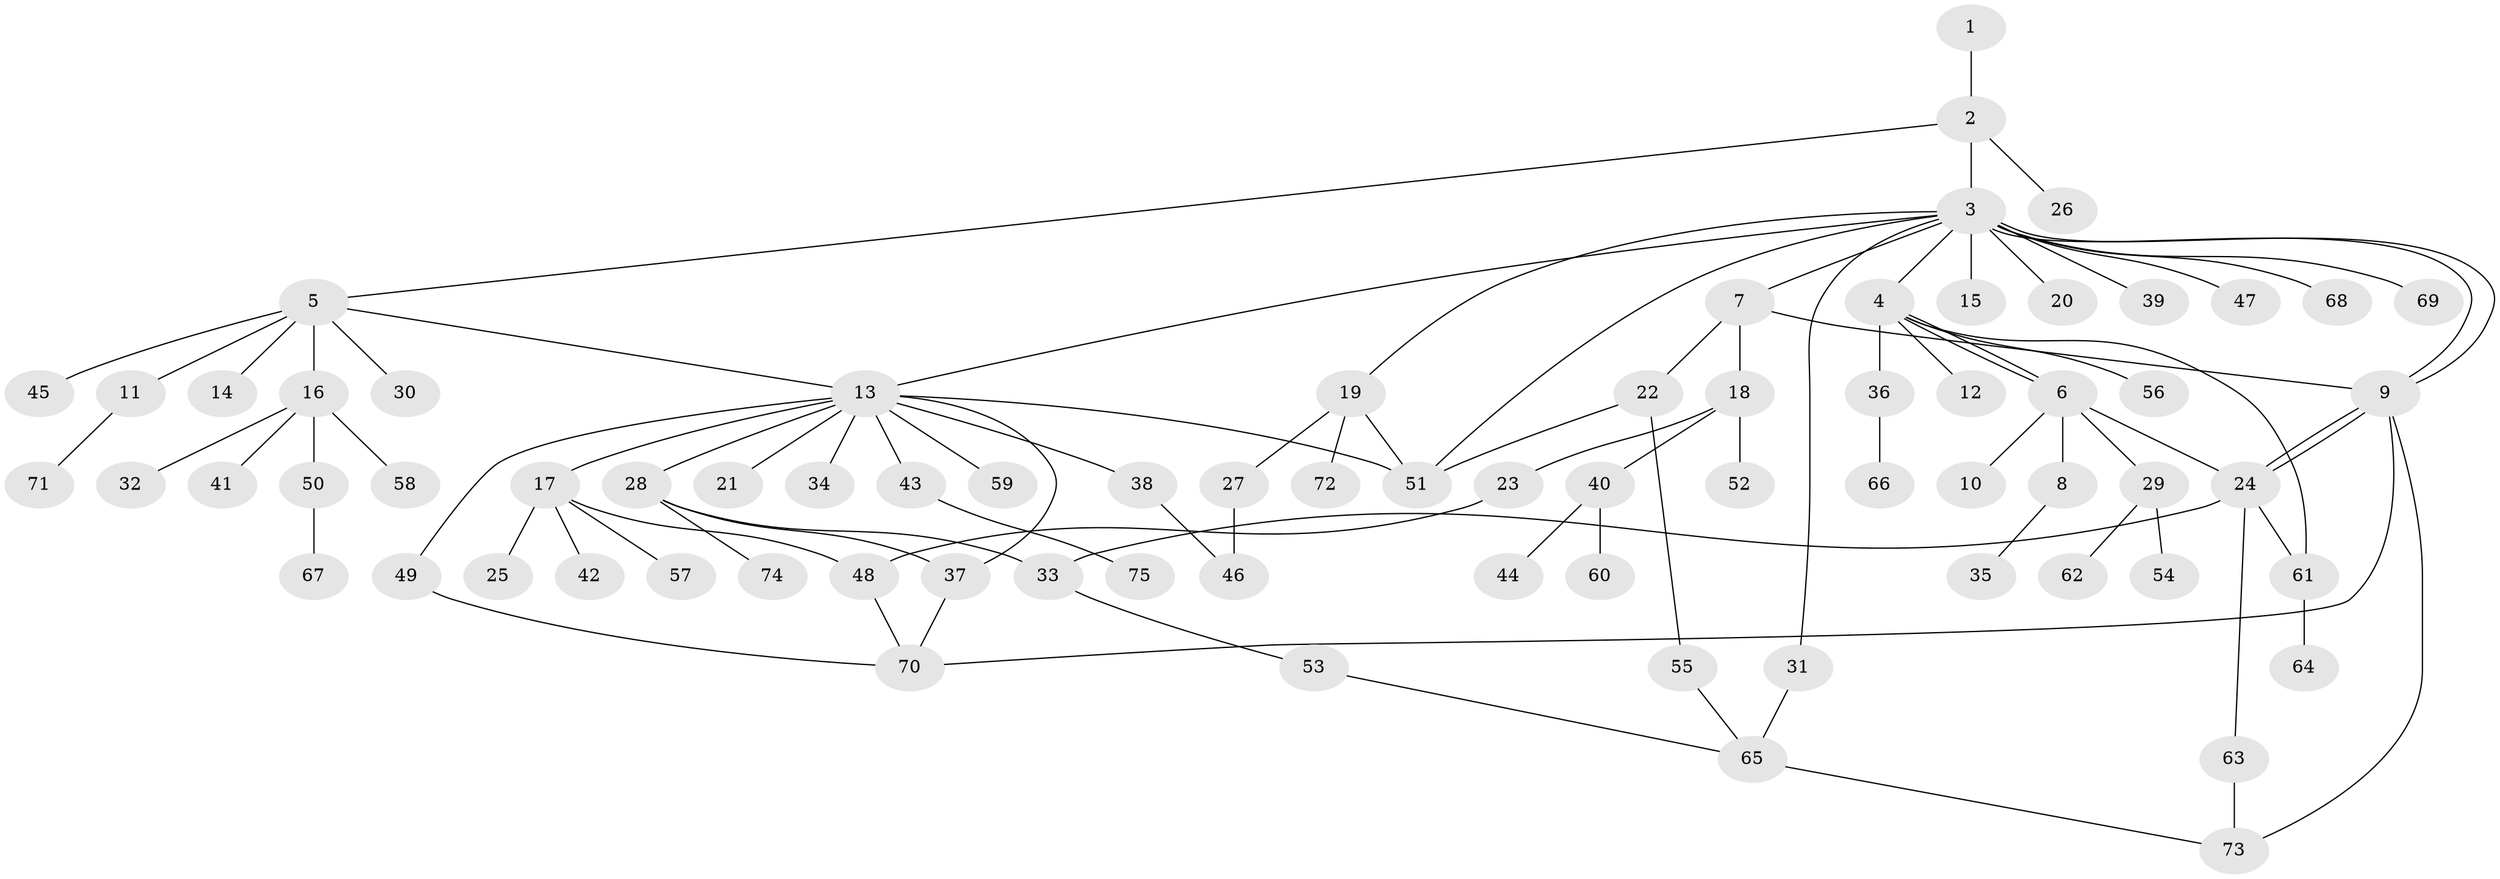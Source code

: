 // Generated by graph-tools (version 1.1) at 2025/49/03/09/25 03:49:53]
// undirected, 75 vertices, 95 edges
graph export_dot {
graph [start="1"]
  node [color=gray90,style=filled];
  1;
  2;
  3;
  4;
  5;
  6;
  7;
  8;
  9;
  10;
  11;
  12;
  13;
  14;
  15;
  16;
  17;
  18;
  19;
  20;
  21;
  22;
  23;
  24;
  25;
  26;
  27;
  28;
  29;
  30;
  31;
  32;
  33;
  34;
  35;
  36;
  37;
  38;
  39;
  40;
  41;
  42;
  43;
  44;
  45;
  46;
  47;
  48;
  49;
  50;
  51;
  52;
  53;
  54;
  55;
  56;
  57;
  58;
  59;
  60;
  61;
  62;
  63;
  64;
  65;
  66;
  67;
  68;
  69;
  70;
  71;
  72;
  73;
  74;
  75;
  1 -- 2;
  2 -- 3;
  2 -- 5;
  2 -- 26;
  3 -- 4;
  3 -- 7;
  3 -- 9;
  3 -- 9;
  3 -- 13;
  3 -- 15;
  3 -- 19;
  3 -- 20;
  3 -- 31;
  3 -- 39;
  3 -- 47;
  3 -- 51;
  3 -- 68;
  3 -- 69;
  4 -- 6;
  4 -- 6;
  4 -- 12;
  4 -- 36;
  4 -- 56;
  4 -- 61;
  5 -- 11;
  5 -- 13;
  5 -- 14;
  5 -- 16;
  5 -- 30;
  5 -- 45;
  6 -- 8;
  6 -- 10;
  6 -- 24;
  6 -- 29;
  7 -- 9;
  7 -- 18;
  7 -- 22;
  8 -- 35;
  9 -- 24;
  9 -- 24;
  9 -- 70;
  9 -- 73;
  11 -- 71;
  13 -- 17;
  13 -- 21;
  13 -- 28;
  13 -- 34;
  13 -- 37;
  13 -- 38;
  13 -- 43;
  13 -- 49;
  13 -- 51;
  13 -- 59;
  16 -- 32;
  16 -- 41;
  16 -- 50;
  16 -- 58;
  17 -- 25;
  17 -- 42;
  17 -- 48;
  17 -- 57;
  18 -- 23;
  18 -- 40;
  18 -- 52;
  19 -- 27;
  19 -- 51;
  19 -- 72;
  22 -- 51;
  22 -- 55;
  23 -- 48;
  24 -- 33;
  24 -- 61;
  24 -- 63;
  27 -- 46;
  28 -- 33;
  28 -- 37;
  28 -- 74;
  29 -- 54;
  29 -- 62;
  31 -- 65;
  33 -- 53;
  36 -- 66;
  37 -- 70;
  38 -- 46;
  40 -- 44;
  40 -- 60;
  43 -- 75;
  48 -- 70;
  49 -- 70;
  50 -- 67;
  53 -- 65;
  55 -- 65;
  61 -- 64;
  63 -- 73;
  65 -- 73;
}
